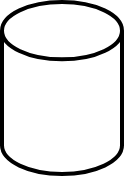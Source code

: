 <mxfile version="24.2.2" type="github">
  <diagram name="Page-1" id="cPQJU1x5F64uc31Ga9pS">
    <mxGraphModel dx="1222" dy="676" grid="0" gridSize="10" guides="1" tooltips="1" connect="1" arrows="1" fold="1" page="1" pageScale="1" pageWidth="827" pageHeight="1169" math="0" shadow="0">
      <root>
        <mxCell id="0" />
        <mxCell id="1" parent="0" />
        <mxCell id="OnRN19nwumC-ezgdcOGb-1" value="" style="strokeWidth=2;html=1;shape=mxgraph.flowchart.database;whiteSpace=wrap;" vertex="1" parent="1">
          <mxGeometry x="269" y="215" width="60" height="86" as="geometry" />
        </mxCell>
      </root>
    </mxGraphModel>
  </diagram>
</mxfile>
